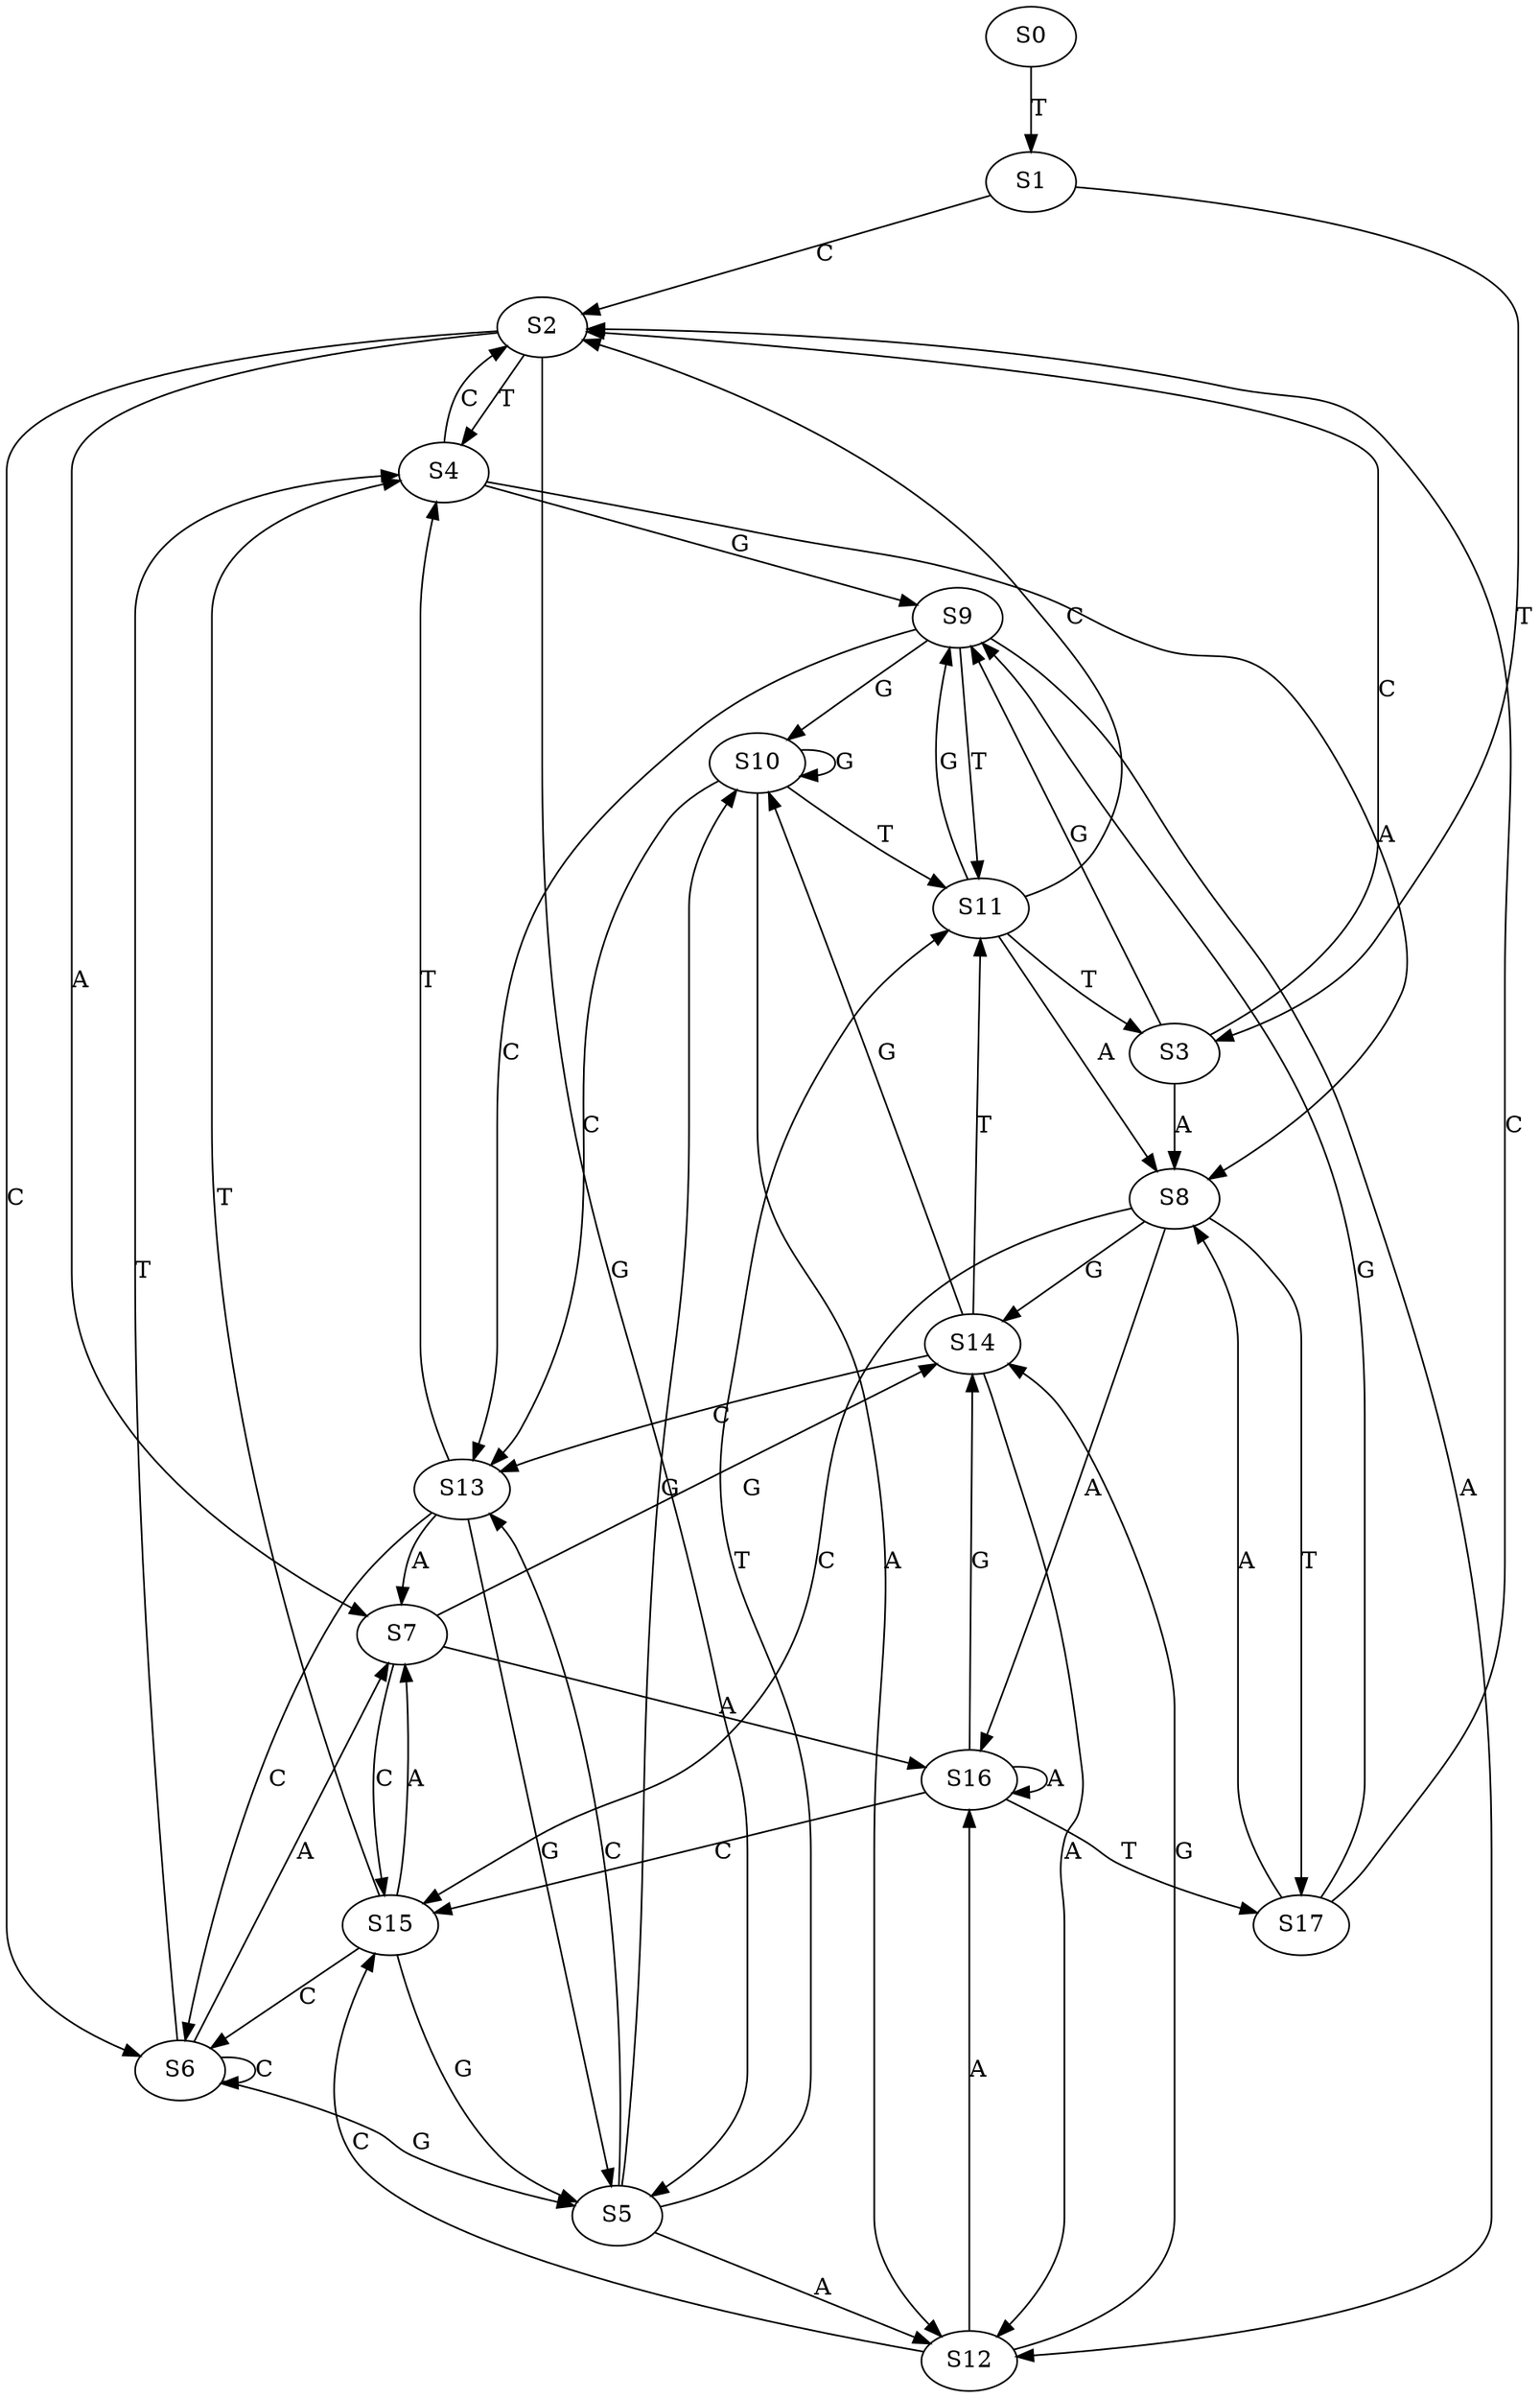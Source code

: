 strict digraph  {
	S0 -> S1 [ label = T ];
	S1 -> S2 [ label = C ];
	S1 -> S3 [ label = T ];
	S2 -> S4 [ label = T ];
	S2 -> S5 [ label = G ];
	S2 -> S6 [ label = C ];
	S2 -> S7 [ label = A ];
	S3 -> S8 [ label = A ];
	S3 -> S2 [ label = C ];
	S3 -> S9 [ label = G ];
	S4 -> S9 [ label = G ];
	S4 -> S2 [ label = C ];
	S4 -> S8 [ label = A ];
	S5 -> S10 [ label = G ];
	S5 -> S11 [ label = T ];
	S5 -> S12 [ label = A ];
	S5 -> S13 [ label = C ];
	S6 -> S5 [ label = G ];
	S6 -> S6 [ label = C ];
	S6 -> S7 [ label = A ];
	S6 -> S4 [ label = T ];
	S7 -> S14 [ label = G ];
	S7 -> S15 [ label = C ];
	S7 -> S16 [ label = A ];
	S8 -> S14 [ label = G ];
	S8 -> S17 [ label = T ];
	S8 -> S16 [ label = A ];
	S8 -> S15 [ label = C ];
	S9 -> S12 [ label = A ];
	S9 -> S11 [ label = T ];
	S9 -> S13 [ label = C ];
	S9 -> S10 [ label = G ];
	S10 -> S12 [ label = A ];
	S10 -> S11 [ label = T ];
	S10 -> S10 [ label = G ];
	S10 -> S13 [ label = C ];
	S11 -> S8 [ label = A ];
	S11 -> S2 [ label = C ];
	S11 -> S9 [ label = G ];
	S11 -> S3 [ label = T ];
	S12 -> S14 [ label = G ];
	S12 -> S16 [ label = A ];
	S12 -> S15 [ label = C ];
	S13 -> S6 [ label = C ];
	S13 -> S4 [ label = T ];
	S13 -> S5 [ label = G ];
	S13 -> S7 [ label = A ];
	S14 -> S11 [ label = T ];
	S14 -> S10 [ label = G ];
	S14 -> S12 [ label = A ];
	S14 -> S13 [ label = C ];
	S15 -> S7 [ label = A ];
	S15 -> S4 [ label = T ];
	S15 -> S6 [ label = C ];
	S15 -> S5 [ label = G ];
	S16 -> S17 [ label = T ];
	S16 -> S15 [ label = C ];
	S16 -> S14 [ label = G ];
	S16 -> S16 [ label = A ];
	S17 -> S8 [ label = A ];
	S17 -> S2 [ label = C ];
	S17 -> S9 [ label = G ];
}
